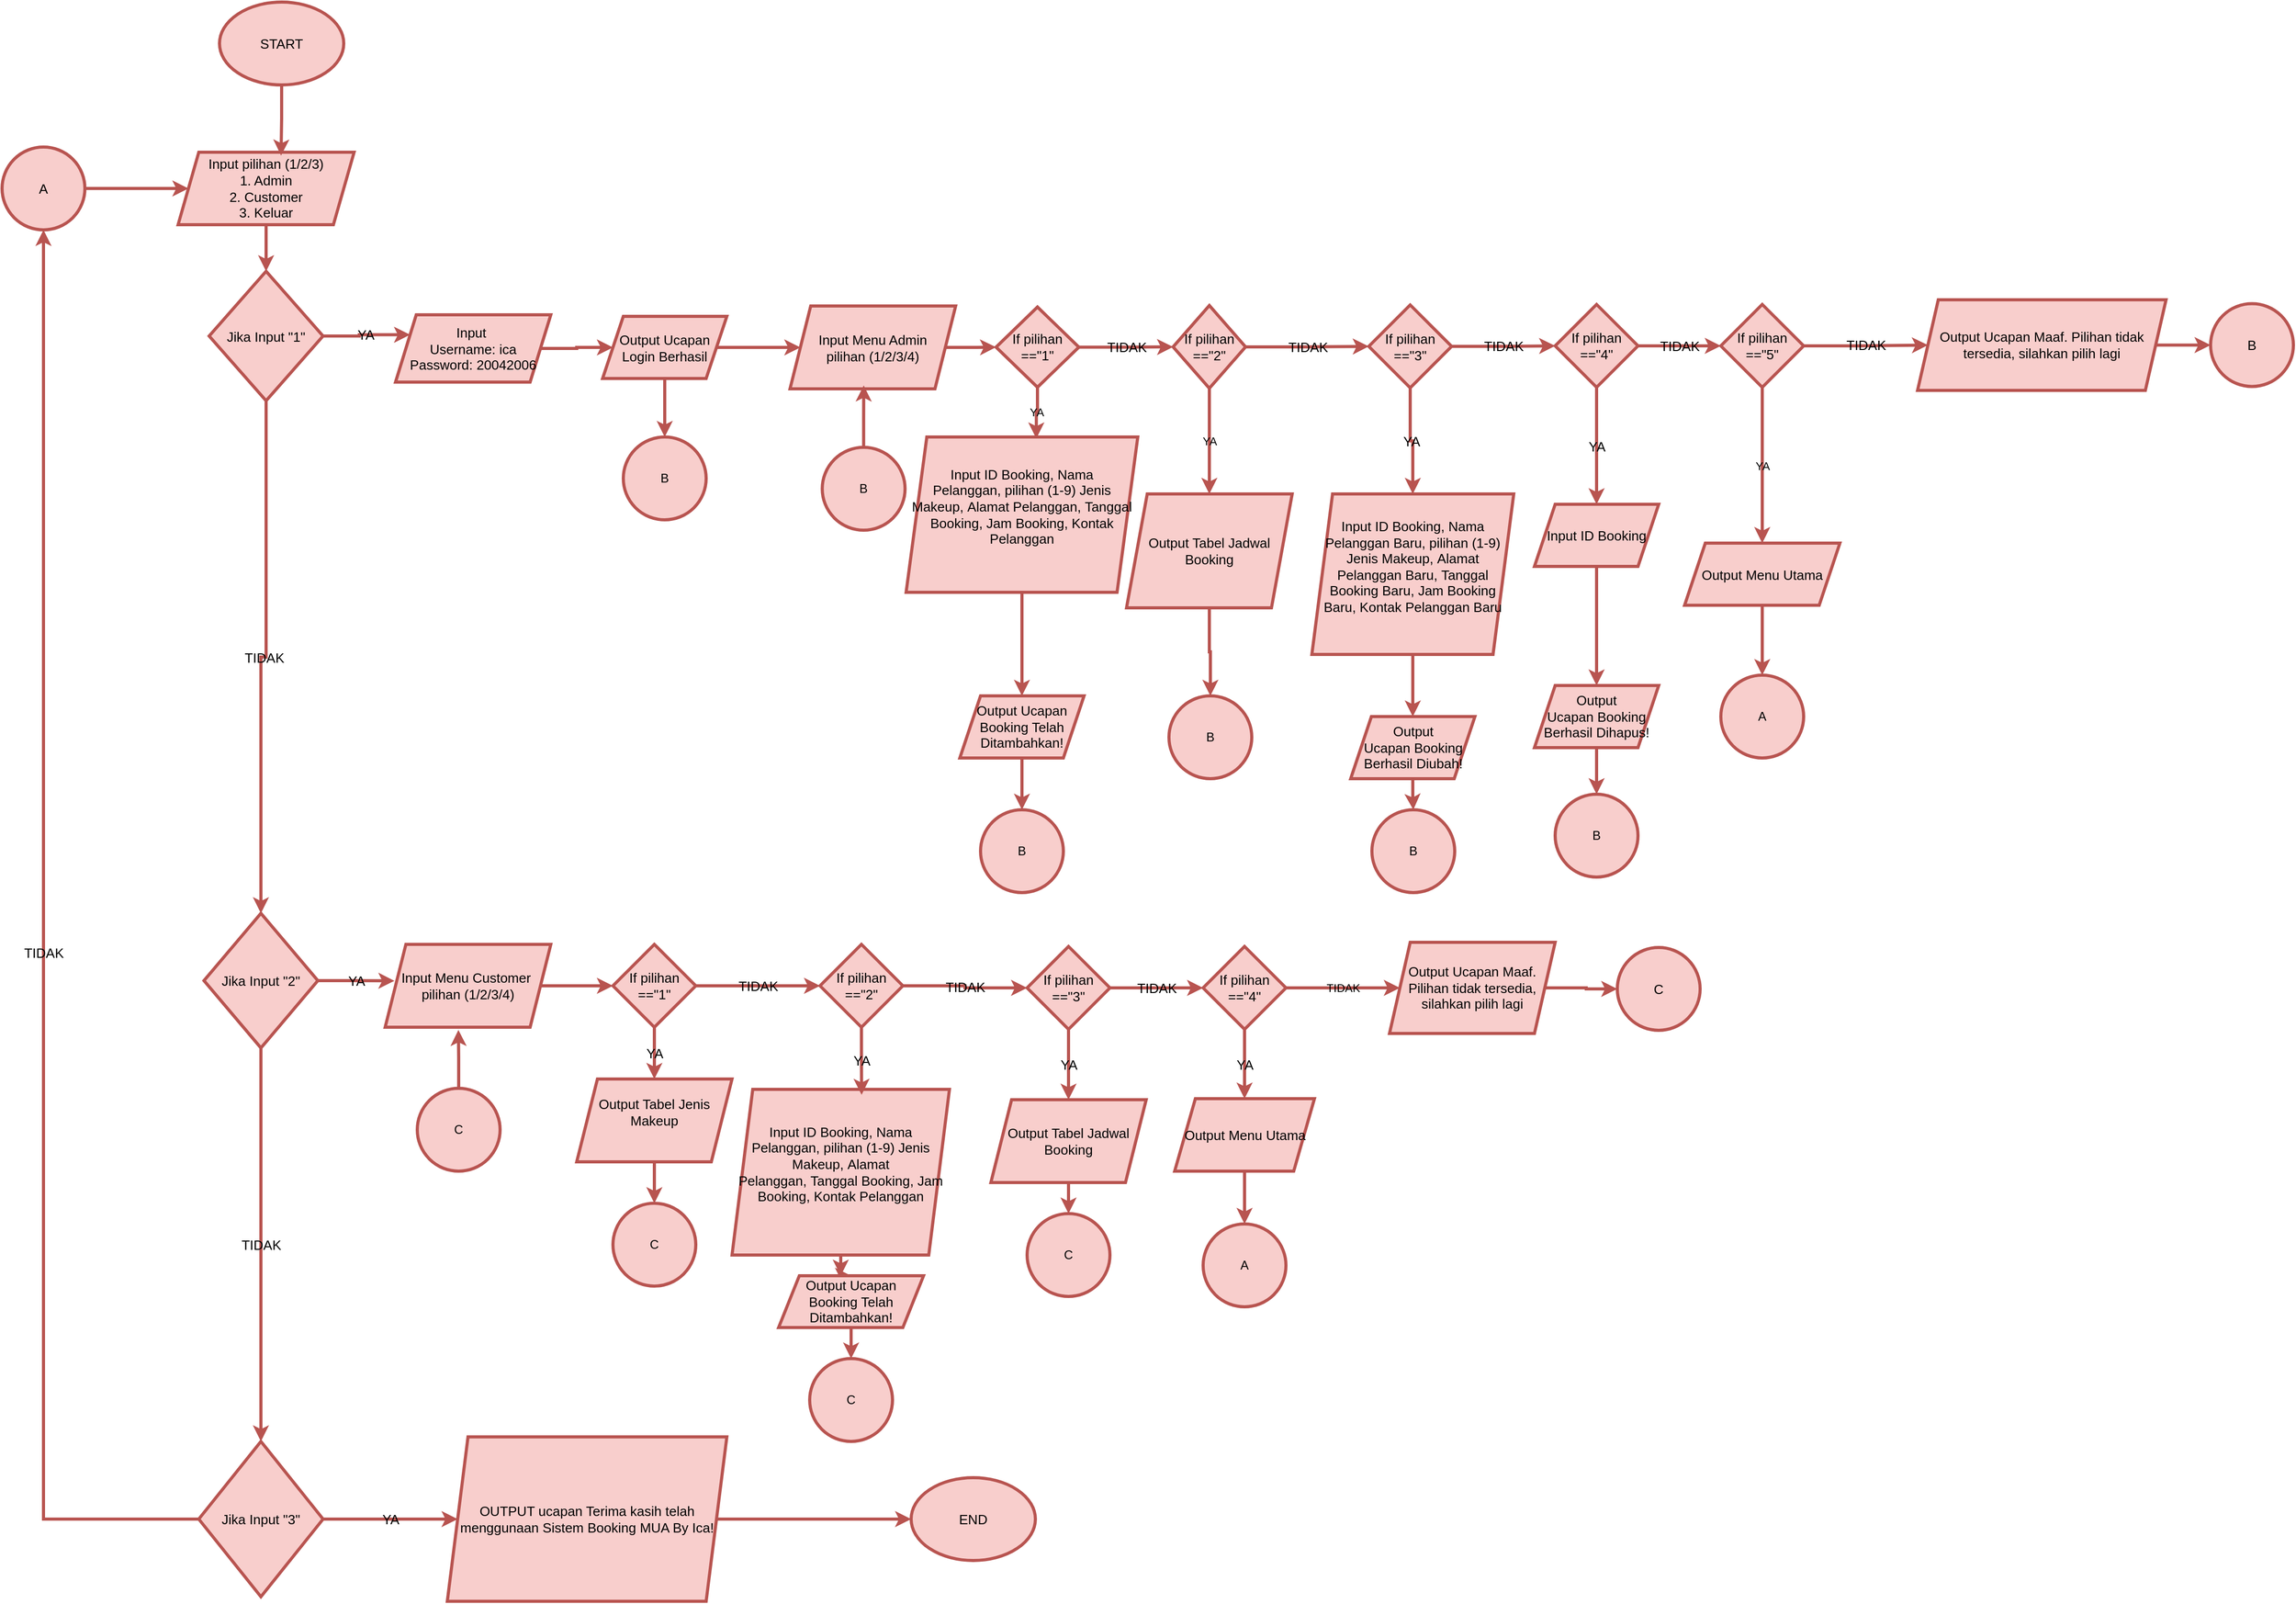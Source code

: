 <mxfile version="24.7.17">
  <diagram name="Page-1" id="OqW6dQnBmnJ8KERkSxpb">
    <mxGraphModel dx="1705" dy="803" grid="0" gridSize="10" guides="1" tooltips="1" connect="1" arrows="1" fold="1" page="1" pageScale="1" pageWidth="850" pageHeight="1100" background="#ffffff" math="0" shadow="0">
      <root>
        <mxCell id="0" />
        <mxCell id="1" parent="0" />
        <mxCell id="-Zbz8kqlZJ3fd1Amy6h6-88" value="START" style="ellipse;whiteSpace=wrap;html=1;strokeWidth=3;fontSize=13;fillColor=#f8cecc;strokeColor=#b85450;labelBackgroundColor=none;" vertex="1" parent="1">
          <mxGeometry x="230" y="100" width="120" height="80" as="geometry" />
        </mxCell>
        <mxCell id="-Zbz8kqlZJ3fd1Amy6h6-89" style="edgeStyle=orthogonalEdgeStyle;rounded=0;orthogonalLoop=1;jettySize=auto;html=1;strokeWidth=3;fontSize=13;fillColor=#f8cecc;strokeColor=#b85450;labelBackgroundColor=none;" edge="1" parent="1" source="-Zbz8kqlZJ3fd1Amy6h6-90" target="-Zbz8kqlZJ3fd1Amy6h6-93">
          <mxGeometry relative="1" as="geometry" />
        </mxCell>
        <mxCell id="-Zbz8kqlZJ3fd1Amy6h6-90" value="Input pilihan (1/2/3)&lt;div style=&quot;font-size: 13px;&quot;&gt;1. Admin&lt;/div&gt;&lt;div style=&quot;font-size: 13px;&quot;&gt;2. Customer&lt;/div&gt;&lt;div style=&quot;font-size: 13px;&quot;&gt;3. Keluar&lt;/div&gt;" style="shape=parallelogram;perimeter=parallelogramPerimeter;whiteSpace=wrap;html=1;fixedSize=1;strokeWidth=3;fontSize=13;fillColor=#f8cecc;strokeColor=#b85450;labelBackgroundColor=none;" vertex="1" parent="1">
          <mxGeometry x="190" y="245" width="170" height="70" as="geometry" />
        </mxCell>
        <mxCell id="-Zbz8kqlZJ3fd1Amy6h6-91" value="TIDAK" style="edgeStyle=orthogonalEdgeStyle;rounded=0;orthogonalLoop=1;jettySize=auto;html=1;entryX=0.5;entryY=0;entryDx=0;entryDy=0;strokeWidth=3;fontSize=13;fillColor=#f8cecc;strokeColor=#b85450;labelBackgroundColor=none;" edge="1" parent="1" source="-Zbz8kqlZJ3fd1Amy6h6-93" target="-Zbz8kqlZJ3fd1Amy6h6-99">
          <mxGeometry relative="1" as="geometry" />
        </mxCell>
        <mxCell id="-Zbz8kqlZJ3fd1Amy6h6-92" value="YA" style="edgeStyle=orthogonalEdgeStyle;rounded=0;orthogonalLoop=1;jettySize=auto;html=1;entryX=0;entryY=0.25;entryDx=0;entryDy=0;strokeWidth=3;fontSize=13;fillColor=#f8cecc;strokeColor=#b85450;labelBackgroundColor=none;" edge="1" parent="1" source="-Zbz8kqlZJ3fd1Amy6h6-93" target="-Zbz8kqlZJ3fd1Amy6h6-95">
          <mxGeometry relative="1" as="geometry" />
        </mxCell>
        <mxCell id="-Zbz8kqlZJ3fd1Amy6h6-93" value="Jika Input &quot;1&quot;" style="rhombus;whiteSpace=wrap;html=1;strokeWidth=3;fontSize=13;fillColor=#f8cecc;strokeColor=#b85450;labelBackgroundColor=none;" vertex="1" parent="1">
          <mxGeometry x="220" y="360" width="110" height="125" as="geometry" />
        </mxCell>
        <mxCell id="-Zbz8kqlZJ3fd1Amy6h6-94" style="edgeStyle=orthogonalEdgeStyle;rounded=0;orthogonalLoop=1;jettySize=auto;html=1;entryX=0;entryY=0.5;entryDx=0;entryDy=0;strokeWidth=3;fontSize=13;fillColor=#f8cecc;strokeColor=#b85450;labelBackgroundColor=none;" edge="1" parent="1" source="-Zbz8kqlZJ3fd1Amy6h6-95" target="-Zbz8kqlZJ3fd1Amy6h6-97">
          <mxGeometry relative="1" as="geometry" />
        </mxCell>
        <mxCell id="-Zbz8kqlZJ3fd1Amy6h6-95" value="Input&amp;nbsp;&lt;div style=&quot;font-size: 13px;&quot;&gt;Username: ica&lt;div style=&quot;font-size: 13px;&quot;&gt;Password: 20042006&lt;/div&gt;&lt;/div&gt;" style="shape=parallelogram;perimeter=parallelogramPerimeter;whiteSpace=wrap;html=1;fixedSize=1;strokeWidth=3;fontSize=13;fillColor=#f8cecc;strokeColor=#b85450;labelBackgroundColor=none;" vertex="1" parent="1">
          <mxGeometry x="400" y="402" width="150" height="65" as="geometry" />
        </mxCell>
        <mxCell id="-Zbz8kqlZJ3fd1Amy6h6-96" style="edgeStyle=orthogonalEdgeStyle;rounded=0;orthogonalLoop=1;jettySize=auto;html=1;strokeWidth=3;fontSize=13;fillColor=#f8cecc;strokeColor=#b85450;labelBackgroundColor=none;" edge="1" parent="1" source="-Zbz8kqlZJ3fd1Amy6h6-97" target="-Zbz8kqlZJ3fd1Amy6h6-128">
          <mxGeometry relative="1" as="geometry" />
        </mxCell>
        <mxCell id="-Zbz8kqlZJ3fd1Amy6h6-198" style="edgeStyle=orthogonalEdgeStyle;rounded=0;orthogonalLoop=1;jettySize=auto;html=1;entryX=0.5;entryY=0;entryDx=0;entryDy=0;strokeWidth=3;fillColor=#f8cecc;strokeColor=#b85450;labelBackgroundColor=none;" edge="1" parent="1" source="-Zbz8kqlZJ3fd1Amy6h6-97" target="-Zbz8kqlZJ3fd1Amy6h6-195">
          <mxGeometry relative="1" as="geometry" />
        </mxCell>
        <mxCell id="-Zbz8kqlZJ3fd1Amy6h6-97" value="Output Ucapan Login Berhasil" style="shape=parallelogram;perimeter=parallelogramPerimeter;whiteSpace=wrap;html=1;fixedSize=1;fontSize=13;spacing=2;strokeWidth=3;fillColor=#f8cecc;strokeColor=#b85450;labelBackgroundColor=none;" vertex="1" parent="1">
          <mxGeometry x="600" y="403.5" width="120" height="60" as="geometry" />
        </mxCell>
        <mxCell id="-Zbz8kqlZJ3fd1Amy6h6-98" value="TIDAK" style="edgeStyle=orthogonalEdgeStyle;rounded=0;orthogonalLoop=1;jettySize=auto;html=1;entryX=0.5;entryY=0;entryDx=0;entryDy=0;strokeWidth=3;fontSize=13;fillColor=#f8cecc;strokeColor=#b85450;labelBackgroundColor=none;" edge="1" parent="1" source="-Zbz8kqlZJ3fd1Amy6h6-99" target="-Zbz8kqlZJ3fd1Amy6h6-102">
          <mxGeometry relative="1" as="geometry" />
        </mxCell>
        <mxCell id="-Zbz8kqlZJ3fd1Amy6h6-99" value="Jika Input &quot;2&quot;" style="rhombus;whiteSpace=wrap;html=1;strokeWidth=3;fontSize=13;fillColor=#f8cecc;strokeColor=#b85450;labelBackgroundColor=none;" vertex="1" parent="1">
          <mxGeometry x="215" y="980" width="110" height="130" as="geometry" />
        </mxCell>
        <mxCell id="-Zbz8kqlZJ3fd1Amy6h6-100" value="YA" style="edgeStyle=orthogonalEdgeStyle;rounded=0;orthogonalLoop=1;jettySize=auto;html=1;entryX=0;entryY=0.5;entryDx=0;entryDy=0;strokeWidth=3;fontSize=13;fillColor=#f8cecc;strokeColor=#b85450;labelBackgroundColor=none;" edge="1" parent="1" source="-Zbz8kqlZJ3fd1Amy6h6-102" target="-Zbz8kqlZJ3fd1Amy6h6-104">
          <mxGeometry relative="1" as="geometry" />
        </mxCell>
        <mxCell id="-Zbz8kqlZJ3fd1Amy6h6-101" value="TIDAK" style="edgeStyle=orthogonalEdgeStyle;rounded=0;orthogonalLoop=1;jettySize=auto;html=1;entryX=0.5;entryY=1;entryDx=0;entryDy=0;strokeWidth=3;fontSize=13;fillColor=#f8cecc;strokeColor=#b85450;labelBackgroundColor=none;" edge="1" parent="1" source="-Zbz8kqlZJ3fd1Amy6h6-102" target="-Zbz8kqlZJ3fd1Amy6h6-164">
          <mxGeometry relative="1" as="geometry" />
        </mxCell>
        <mxCell id="-Zbz8kqlZJ3fd1Amy6h6-102" value="Jika Input &quot;3&quot;" style="rhombus;whiteSpace=wrap;html=1;strokeWidth=3;fontSize=13;fillColor=#f8cecc;strokeColor=#b85450;labelBackgroundColor=none;" vertex="1" parent="1">
          <mxGeometry x="210" y="1490" width="120" height="150" as="geometry" />
        </mxCell>
        <mxCell id="-Zbz8kqlZJ3fd1Amy6h6-103" style="edgeStyle=orthogonalEdgeStyle;rounded=0;orthogonalLoop=1;jettySize=auto;html=1;strokeWidth=3;fontSize=13;fillColor=#f8cecc;strokeColor=#b85450;labelBackgroundColor=none;" edge="1" parent="1" source="-Zbz8kqlZJ3fd1Amy6h6-104" target="-Zbz8kqlZJ3fd1Amy6h6-105">
          <mxGeometry relative="1" as="geometry" />
        </mxCell>
        <mxCell id="-Zbz8kqlZJ3fd1Amy6h6-104" value="OUTPUT ucapan Terima kasih telah menggunaan Sistem Booking MUA By Ica!" style="shape=parallelogram;perimeter=parallelogramPerimeter;whiteSpace=wrap;html=1;fixedSize=1;strokeWidth=3;fontSize=13;fillColor=#f8cecc;strokeColor=#b85450;labelBackgroundColor=none;" vertex="1" parent="1">
          <mxGeometry x="450" y="1485.63" width="270" height="158.75" as="geometry" />
        </mxCell>
        <mxCell id="-Zbz8kqlZJ3fd1Amy6h6-105" value="END" style="ellipse;whiteSpace=wrap;html=1;strokeWidth=3;fontSize=13;fillColor=#f8cecc;strokeColor=#b85450;labelBackgroundColor=none;" vertex="1" parent="1">
          <mxGeometry x="898" y="1525" width="120" height="80" as="geometry" />
        </mxCell>
        <mxCell id="-Zbz8kqlZJ3fd1Amy6h6-184" style="edgeStyle=orthogonalEdgeStyle;rounded=0;orthogonalLoop=1;jettySize=auto;html=1;entryX=0;entryY=0.5;entryDx=0;entryDy=0;strokeWidth=3;fillColor=#f8cecc;strokeColor=#b85450;labelBackgroundColor=none;" edge="1" parent="1" source="-Zbz8kqlZJ3fd1Amy6h6-107" target="-Zbz8kqlZJ3fd1Amy6h6-118">
          <mxGeometry relative="1" as="geometry" />
        </mxCell>
        <mxCell id="-Zbz8kqlZJ3fd1Amy6h6-107" value="Input Menu Customer&amp;nbsp;&lt;div style=&quot;font-size: 13px;&quot;&gt;pilihan (1/2/3/4)&lt;/div&gt;" style="shape=parallelogram;perimeter=parallelogramPerimeter;whiteSpace=wrap;html=1;fixedSize=1;strokeWidth=3;fontSize=13;fillColor=#f8cecc;strokeColor=#b85450;labelBackgroundColor=none;" vertex="1" parent="1">
          <mxGeometry x="390" y="1010" width="160" height="80" as="geometry" />
        </mxCell>
        <mxCell id="-Zbz8kqlZJ3fd1Amy6h6-108" value="YA" style="edgeStyle=orthogonalEdgeStyle;rounded=0;orthogonalLoop=1;jettySize=auto;html=1;strokeWidth=3;fontSize=13;fillColor=#f8cecc;strokeColor=#b85450;labelBackgroundColor=none;" edge="1" parent="1" source="-Zbz8kqlZJ3fd1Amy6h6-110" target="-Zbz8kqlZJ3fd1Amy6h6-122">
          <mxGeometry relative="1" as="geometry" />
        </mxCell>
        <mxCell id="-Zbz8kqlZJ3fd1Amy6h6-183" value="TIDAK" style="edgeStyle=orthogonalEdgeStyle;rounded=0;orthogonalLoop=1;jettySize=auto;html=1;entryX=0;entryY=0.5;entryDx=0;entryDy=0;strokeWidth=3;fillColor=#f8cecc;strokeColor=#b85450;labelBackgroundColor=none;" edge="1" parent="1" source="-Zbz8kqlZJ3fd1Amy6h6-110" target="-Zbz8kqlZJ3fd1Amy6h6-161">
          <mxGeometry relative="1" as="geometry" />
        </mxCell>
        <mxCell id="-Zbz8kqlZJ3fd1Amy6h6-110" value="If pilihan ==&quot;4&quot;" style="rhombus;whiteSpace=wrap;html=1;strokeWidth=3;fontSize=13;fillColor=#f8cecc;strokeColor=#b85450;labelBackgroundColor=none;" vertex="1" parent="1">
          <mxGeometry x="1180" y="1012" width="80" height="80" as="geometry" />
        </mxCell>
        <mxCell id="-Zbz8kqlZJ3fd1Amy6h6-111" value="YA" style="edgeStyle=orthogonalEdgeStyle;rounded=0;orthogonalLoop=1;jettySize=auto;html=1;entryX=0.5;entryY=0;entryDx=0;entryDy=0;strokeWidth=3;fontSize=13;fillColor=#f8cecc;strokeColor=#b85450;labelBackgroundColor=none;" edge="1" parent="1" source="-Zbz8kqlZJ3fd1Amy6h6-113" target="-Zbz8kqlZJ3fd1Amy6h6-123">
          <mxGeometry relative="1" as="geometry" />
        </mxCell>
        <mxCell id="-Zbz8kqlZJ3fd1Amy6h6-112" value="TIDAK" style="edgeStyle=orthogonalEdgeStyle;rounded=0;orthogonalLoop=1;jettySize=auto;html=1;entryX=0;entryY=0.5;entryDx=0;entryDy=0;strokeWidth=3;fontSize=13;fillColor=#f8cecc;strokeColor=#b85450;labelBackgroundColor=none;" edge="1" parent="1" source="-Zbz8kqlZJ3fd1Amy6h6-113" target="-Zbz8kqlZJ3fd1Amy6h6-110">
          <mxGeometry relative="1" as="geometry" />
        </mxCell>
        <mxCell id="-Zbz8kqlZJ3fd1Amy6h6-113" value="If pilihan ==&quot;3&quot;" style="rhombus;whiteSpace=wrap;html=1;strokeWidth=3;fontSize=13;fillColor=#f8cecc;strokeColor=#b85450;labelBackgroundColor=none;" vertex="1" parent="1">
          <mxGeometry x="1010" y="1012" width="80" height="80" as="geometry" />
        </mxCell>
        <mxCell id="-Zbz8kqlZJ3fd1Amy6h6-114" value="TIDAK" style="edgeStyle=orthogonalEdgeStyle;rounded=0;orthogonalLoop=1;jettySize=auto;html=1;entryX=0;entryY=0.5;entryDx=0;entryDy=0;strokeWidth=3;fontSize=13;fillColor=#f8cecc;strokeColor=#b85450;labelBackgroundColor=none;" edge="1" parent="1" source="-Zbz8kqlZJ3fd1Amy6h6-115" target="-Zbz8kqlZJ3fd1Amy6h6-113">
          <mxGeometry relative="1" as="geometry" />
        </mxCell>
        <mxCell id="-Zbz8kqlZJ3fd1Amy6h6-115" value="If pilihan ==&quot;2&quot;" style="rhombus;whiteSpace=wrap;html=1;strokeWidth=3;fontSize=13;fillColor=#f8cecc;strokeColor=#b85450;labelBackgroundColor=none;" vertex="1" parent="1">
          <mxGeometry x="810" y="1010" width="80" height="80" as="geometry" />
        </mxCell>
        <mxCell id="-Zbz8kqlZJ3fd1Amy6h6-116" value="YA" style="edgeStyle=orthogonalEdgeStyle;rounded=0;orthogonalLoop=1;jettySize=auto;html=1;entryX=0.5;entryY=0;entryDx=0;entryDy=0;strokeWidth=3;fontSize=13;fillColor=#f8cecc;strokeColor=#b85450;labelBackgroundColor=none;" edge="1" parent="1" source="-Zbz8kqlZJ3fd1Amy6h6-118" target="-Zbz8kqlZJ3fd1Amy6h6-119">
          <mxGeometry relative="1" as="geometry" />
        </mxCell>
        <mxCell id="-Zbz8kqlZJ3fd1Amy6h6-117" value="TIDAK" style="edgeStyle=orthogonalEdgeStyle;rounded=0;orthogonalLoop=1;jettySize=auto;html=1;entryX=0;entryY=0.5;entryDx=0;entryDy=0;strokeWidth=3;fontSize=13;fillColor=#f8cecc;strokeColor=#b85450;labelBackgroundColor=none;" edge="1" parent="1" source="-Zbz8kqlZJ3fd1Amy6h6-118" target="-Zbz8kqlZJ3fd1Amy6h6-115">
          <mxGeometry relative="1" as="geometry" />
        </mxCell>
        <mxCell id="-Zbz8kqlZJ3fd1Amy6h6-118" value="If pilihan ==&quot;1&quot;" style="rhombus;whiteSpace=wrap;html=1;strokeWidth=3;fontSize=13;fillColor=#f8cecc;strokeColor=#b85450;labelBackgroundColor=none;" vertex="1" parent="1">
          <mxGeometry x="610" y="1010" width="80" height="80" as="geometry" />
        </mxCell>
        <mxCell id="-Zbz8kqlZJ3fd1Amy6h6-209" style="edgeStyle=orthogonalEdgeStyle;rounded=0;orthogonalLoop=1;jettySize=auto;html=1;strokeWidth=3;fillColor=#f8cecc;strokeColor=#b85450;labelBackgroundColor=none;" edge="1" parent="1" source="-Zbz8kqlZJ3fd1Amy6h6-119" target="-Zbz8kqlZJ3fd1Amy6h6-190">
          <mxGeometry relative="1" as="geometry" />
        </mxCell>
        <mxCell id="-Zbz8kqlZJ3fd1Amy6h6-119" value="&lt;span style=&quot;color: rgb(0, 0, 0); font-family: Helvetica; font-size: 13px; font-style: normal; font-variant-ligatures: normal; font-variant-caps: normal; font-weight: 400; letter-spacing: normal; orphans: 2; text-align: center; text-indent: 0px; text-transform: none; widows: 2; word-spacing: 0px; -webkit-text-stroke-width: 0px; white-space: normal; text-decoration-thickness: initial; text-decoration-style: initial; text-decoration-color: initial; float: none; display: inline !important;&quot;&gt;Output Tabel Jenis Makeup&lt;/span&gt;&lt;div style=&quot;font-size: 13px;&quot;&gt;&lt;br style=&quot;font-size: 13px;&quot;&gt;&lt;/div&gt;" style="shape=parallelogram;perimeter=parallelogramPerimeter;whiteSpace=wrap;html=1;fixedSize=1;strokeWidth=3;fontSize=13;fillColor=#f8cecc;strokeColor=#b85450;labelBackgroundColor=none;" vertex="1" parent="1">
          <mxGeometry x="575" y="1140" width="150" height="80" as="geometry" />
        </mxCell>
        <mxCell id="-Zbz8kqlZJ3fd1Amy6h6-121" value="Input&amp;nbsp;&lt;span style=&quot;font-size: 13px;&quot;&gt;ID Booking,&amp;nbsp;&lt;/span&gt;&lt;span style=&quot;font-size: 13px;&quot;&gt;Nama Pelanggan,&amp;nbsp;&lt;/span&gt;&lt;span style=&quot;font-size: 13px;&quot;&gt;pilihan (1-9) Jenis Makeup,&amp;nbsp;&lt;/span&gt;&lt;span style=&quot;font-size: 13px;&quot;&gt;Alamat Pelanggan,&amp;nbsp;&lt;/span&gt;&lt;span style=&quot;font-size: 13px;&quot;&gt;Tanggal Booking,&amp;nbsp;&lt;/span&gt;&lt;span style=&quot;font-size: 13px;&quot;&gt;Jam Booking,&amp;nbsp;&lt;/span&gt;&lt;span style=&quot;font-size: 13px;&quot;&gt;Kontak Pelanggan&lt;/span&gt;&lt;div style=&quot;font-size: 13px;&quot;&gt;&lt;br style=&quot;font-size: 13px;&quot;&gt;&lt;/div&gt;" style="shape=parallelogram;perimeter=parallelogramPerimeter;whiteSpace=wrap;html=1;fixedSize=1;strokeWidth=3;fontSize=13;fillColor=#f8cecc;strokeColor=#b85450;labelBackgroundColor=none;" vertex="1" parent="1">
          <mxGeometry x="725" y="1150" width="210" height="160" as="geometry" />
        </mxCell>
        <mxCell id="-Zbz8kqlZJ3fd1Amy6h6-120" style="edgeStyle=orthogonalEdgeStyle;rounded=0;orthogonalLoop=1;jettySize=auto;html=1;strokeWidth=3;fontSize=13;fillColor=#f8cecc;strokeColor=#b85450;labelBackgroundColor=none;" edge="1" parent="1" source="-Zbz8kqlZJ3fd1Amy6h6-121" target="-Zbz8kqlZJ3fd1Amy6h6-126">
          <mxGeometry relative="1" as="geometry" />
        </mxCell>
        <mxCell id="-Zbz8kqlZJ3fd1Amy6h6-213" style="edgeStyle=orthogonalEdgeStyle;rounded=0;orthogonalLoop=1;jettySize=auto;html=1;strokeWidth=3;fillColor=#f8cecc;strokeColor=#b85450;labelBackgroundColor=none;" edge="1" parent="1" source="-Zbz8kqlZJ3fd1Amy6h6-122" target="-Zbz8kqlZJ3fd1Amy6h6-191">
          <mxGeometry relative="1" as="geometry" />
        </mxCell>
        <mxCell id="-Zbz8kqlZJ3fd1Amy6h6-122" value="Output Menu Utama" style="shape=parallelogram;perimeter=parallelogramPerimeter;whiteSpace=wrap;html=1;fixedSize=1;strokeWidth=3;fontSize=13;fillColor=#f8cecc;strokeColor=#b85450;labelBackgroundColor=none;" vertex="1" parent="1">
          <mxGeometry x="1152.5" y="1159" width="135" height="70" as="geometry" />
        </mxCell>
        <mxCell id="-Zbz8kqlZJ3fd1Amy6h6-212" style="edgeStyle=orthogonalEdgeStyle;rounded=0;orthogonalLoop=1;jettySize=auto;html=1;entryX=0.5;entryY=0;entryDx=0;entryDy=0;strokeWidth=3;fillColor=#f8cecc;strokeColor=#b85450;labelBackgroundColor=none;" edge="1" parent="1" source="-Zbz8kqlZJ3fd1Amy6h6-123" target="-Zbz8kqlZJ3fd1Amy6h6-188">
          <mxGeometry relative="1" as="geometry" />
        </mxCell>
        <mxCell id="-Zbz8kqlZJ3fd1Amy6h6-123" value="&lt;br style=&quot;font-size: 13px;&quot;&gt;&lt;span style=&quot;color: rgb(0, 0, 0); font-family: Helvetica; font-size: 13px; font-style: normal; font-variant-ligatures: normal; font-variant-caps: normal; font-weight: 400; letter-spacing: normal; orphans: 2; text-align: center; text-indent: 0px; text-transform: none; widows: 2; word-spacing: 0px; -webkit-text-stroke-width: 0px; white-space: normal; text-decoration-thickness: initial; text-decoration-style: initial; text-decoration-color: initial; float: none; display: inline !important;&quot;&gt;Output Tabel Jadwal Booking&lt;/span&gt;&lt;div style=&quot;font-size: 13px;&quot;&gt;&lt;br style=&quot;font-size: 13px;&quot;&gt;&lt;/div&gt;" style="shape=parallelogram;perimeter=parallelogramPerimeter;whiteSpace=wrap;html=1;fixedSize=1;strokeWidth=3;fontSize=13;fillColor=#f8cecc;strokeColor=#b85450;labelBackgroundColor=none;" vertex="1" parent="1">
          <mxGeometry x="975" y="1160" width="150" height="80" as="geometry" />
        </mxCell>
        <mxCell id="-Zbz8kqlZJ3fd1Amy6h6-124" style="edgeStyle=orthogonalEdgeStyle;rounded=0;orthogonalLoop=1;jettySize=auto;html=1;entryX=0.585;entryY=0.046;entryDx=0;entryDy=0;entryPerimeter=0;strokeWidth=3;fontSize=13;fillColor=#f8cecc;strokeColor=#b85450;labelBackgroundColor=none;" edge="1" parent="1" source="-Zbz8kqlZJ3fd1Amy6h6-88" target="-Zbz8kqlZJ3fd1Amy6h6-90">
          <mxGeometry relative="1" as="geometry" />
        </mxCell>
        <mxCell id="-Zbz8kqlZJ3fd1Amy6h6-125" value="YA" style="edgeStyle=orthogonalEdgeStyle;rounded=0;orthogonalLoop=1;jettySize=auto;html=1;entryX=0.596;entryY=0.033;entryDx=0;entryDy=0;entryPerimeter=0;strokeWidth=3;fontSize=13;fillColor=#f8cecc;strokeColor=#b85450;labelBackgroundColor=none;" edge="1" parent="1" source="-Zbz8kqlZJ3fd1Amy6h6-115" target="-Zbz8kqlZJ3fd1Amy6h6-121">
          <mxGeometry relative="1" as="geometry" />
        </mxCell>
        <mxCell id="-Zbz8kqlZJ3fd1Amy6h6-211" style="edgeStyle=orthogonalEdgeStyle;rounded=0;orthogonalLoop=1;jettySize=auto;html=1;entryX=0.5;entryY=0;entryDx=0;entryDy=0;strokeWidth=3;fillColor=#f8cecc;strokeColor=#b85450;labelBackgroundColor=none;" edge="1" parent="1" source="-Zbz8kqlZJ3fd1Amy6h6-126" target="-Zbz8kqlZJ3fd1Amy6h6-189">
          <mxGeometry relative="1" as="geometry" />
        </mxCell>
        <mxCell id="-Zbz8kqlZJ3fd1Amy6h6-126" value="Output Ucapan Booking Telah Ditambahkan!" style="shape=parallelogram;perimeter=parallelogramPerimeter;whiteSpace=wrap;html=1;fixedSize=1;strokeWidth=3;fontSize=13;fillColor=#f8cecc;strokeColor=#b85450;labelBackgroundColor=none;" vertex="1" parent="1">
          <mxGeometry x="770" y="1330" width="140" height="50" as="geometry" />
        </mxCell>
        <mxCell id="-Zbz8kqlZJ3fd1Amy6h6-127" style="edgeStyle=orthogonalEdgeStyle;rounded=0;orthogonalLoop=1;jettySize=auto;html=1;entryX=0;entryY=0.5;entryDx=0;entryDy=0;strokeWidth=3;fontSize=13;fillColor=#f8cecc;strokeColor=#b85450;labelBackgroundColor=none;" edge="1" parent="1" source="-Zbz8kqlZJ3fd1Amy6h6-128" target="-Zbz8kqlZJ3fd1Amy6h6-131">
          <mxGeometry relative="1" as="geometry" />
        </mxCell>
        <mxCell id="-Zbz8kqlZJ3fd1Amy6h6-128" value="Input Menu Admin&lt;div style=&quot;font-size: 13px;&quot;&gt;pilihan (1/2/3/4)&lt;/div&gt;" style="shape=parallelogram;perimeter=parallelogramPerimeter;whiteSpace=wrap;html=1;fixedSize=1;strokeWidth=3;fontSize=13;fillColor=#f8cecc;strokeColor=#b85450;labelBackgroundColor=none;" vertex="1" parent="1">
          <mxGeometry x="781" y="393.5" width="160" height="80" as="geometry" />
        </mxCell>
        <mxCell id="-Zbz8kqlZJ3fd1Amy6h6-130" value="TIDAK" style="edgeStyle=orthogonalEdgeStyle;rounded=0;orthogonalLoop=1;jettySize=auto;html=1;entryX=0;entryY=0.5;entryDx=0;entryDy=0;strokeWidth=3;fontSize=13;fillColor=#f8cecc;strokeColor=#b85450;labelBackgroundColor=none;" edge="1" parent="1" source="-Zbz8kqlZJ3fd1Amy6h6-131" target="-Zbz8kqlZJ3fd1Amy6h6-133">
          <mxGeometry relative="1" as="geometry" />
        </mxCell>
        <mxCell id="-Zbz8kqlZJ3fd1Amy6h6-131" value="If pilihan ==&quot;1&quot;" style="rhombus;whiteSpace=wrap;html=1;strokeWidth=3;fontSize=13;fillColor=#f8cecc;strokeColor=#b85450;labelBackgroundColor=none;" vertex="1" parent="1">
          <mxGeometry x="980" y="394.5" width="80" height="77.5" as="geometry" />
        </mxCell>
        <mxCell id="-Zbz8kqlZJ3fd1Amy6h6-132" value="TIDAK" style="edgeStyle=orthogonalEdgeStyle;rounded=0;orthogonalLoop=1;jettySize=auto;html=1;entryX=0;entryY=0.5;entryDx=0;entryDy=0;strokeWidth=3;fontSize=13;fillColor=#f8cecc;strokeColor=#b85450;labelBackgroundColor=none;" edge="1" parent="1" source="-Zbz8kqlZJ3fd1Amy6h6-133" target="-Zbz8kqlZJ3fd1Amy6h6-136">
          <mxGeometry relative="1" as="geometry" />
        </mxCell>
        <mxCell id="-Zbz8kqlZJ3fd1Amy6h6-175" value="YA" style="edgeStyle=orthogonalEdgeStyle;rounded=0;orthogonalLoop=1;jettySize=auto;html=1;entryX=0.5;entryY=0;entryDx=0;entryDy=0;strokeWidth=3;fillColor=#f8cecc;strokeColor=#b85450;labelBackgroundColor=none;" edge="1" parent="1" source="-Zbz8kqlZJ3fd1Amy6h6-133" target="-Zbz8kqlZJ3fd1Amy6h6-149">
          <mxGeometry relative="1" as="geometry" />
        </mxCell>
        <mxCell id="-Zbz8kqlZJ3fd1Amy6h6-133" value="If pilihan ==&quot;2&quot;" style="rhombus;whiteSpace=wrap;html=1;strokeWidth=3;fontSize=13;fillColor=#f8cecc;strokeColor=#b85450;labelBackgroundColor=none;" vertex="1" parent="1">
          <mxGeometry x="1151" y="393" width="70" height="80" as="geometry" />
        </mxCell>
        <mxCell id="-Zbz8kqlZJ3fd1Amy6h6-134" value="YA" style="edgeStyle=orthogonalEdgeStyle;rounded=0;orthogonalLoop=1;jettySize=auto;html=1;strokeWidth=3;fontSize=13;fillColor=#f8cecc;strokeColor=#b85450;labelBackgroundColor=none;" edge="1" parent="1" source="-Zbz8kqlZJ3fd1Amy6h6-136" target="-Zbz8kqlZJ3fd1Amy6h6-151">
          <mxGeometry relative="1" as="geometry" />
        </mxCell>
        <mxCell id="-Zbz8kqlZJ3fd1Amy6h6-135" value="TIDAK" style="edgeStyle=orthogonalEdgeStyle;rounded=0;orthogonalLoop=1;jettySize=auto;html=1;entryX=0;entryY=0.5;entryDx=0;entryDy=0;strokeWidth=3;fontSize=13;fillColor=#f8cecc;strokeColor=#b85450;labelBackgroundColor=none;" edge="1" parent="1" source="-Zbz8kqlZJ3fd1Amy6h6-136" target="-Zbz8kqlZJ3fd1Amy6h6-140">
          <mxGeometry relative="1" as="geometry" />
        </mxCell>
        <mxCell id="-Zbz8kqlZJ3fd1Amy6h6-136" value="If pilihan ==&quot;3&quot;" style="rhombus;whiteSpace=wrap;html=1;strokeWidth=3;fontSize=13;fillColor=#f8cecc;strokeColor=#b85450;labelBackgroundColor=none;" vertex="1" parent="1">
          <mxGeometry x="1340" y="392.5" width="80" height="80" as="geometry" />
        </mxCell>
        <mxCell id="-Zbz8kqlZJ3fd1Amy6h6-138" value="TIDAK" style="edgeStyle=orthogonalEdgeStyle;rounded=0;orthogonalLoop=1;jettySize=auto;html=1;entryX=0;entryY=0.5;entryDx=0;entryDy=0;strokeWidth=3;fontSize=13;fillColor=#f8cecc;strokeColor=#b85450;labelBackgroundColor=none;" edge="1" parent="1" source="-Zbz8kqlZJ3fd1Amy6h6-140" target="-Zbz8kqlZJ3fd1Amy6h6-143">
          <mxGeometry relative="1" as="geometry" />
        </mxCell>
        <mxCell id="-Zbz8kqlZJ3fd1Amy6h6-139" value="YA" style="edgeStyle=orthogonalEdgeStyle;rounded=0;orthogonalLoop=1;jettySize=auto;html=1;strokeWidth=3;fontSize=13;fillColor=#f8cecc;strokeColor=#b85450;labelBackgroundColor=none;" edge="1" parent="1" source="-Zbz8kqlZJ3fd1Amy6h6-140" target="-Zbz8kqlZJ3fd1Amy6h6-145">
          <mxGeometry relative="1" as="geometry" />
        </mxCell>
        <mxCell id="-Zbz8kqlZJ3fd1Amy6h6-140" value="If pilihan ==&quot;4&quot;" style="rhombus;whiteSpace=wrap;html=1;strokeWidth=3;fontSize=13;fillColor=#f8cecc;strokeColor=#b85450;labelBackgroundColor=none;" vertex="1" parent="1">
          <mxGeometry x="1520" y="392" width="80" height="80" as="geometry" />
        </mxCell>
        <mxCell id="-Zbz8kqlZJ3fd1Amy6h6-142" value="TIDAK" style="edgeStyle=orthogonalEdgeStyle;rounded=0;orthogonalLoop=1;jettySize=auto;html=1;entryX=0;entryY=0.5;entryDx=0;entryDy=0;strokeWidth=3;fontSize=13;fillColor=#f8cecc;strokeColor=#b85450;labelBackgroundColor=none;" edge="1" parent="1" source="-Zbz8kqlZJ3fd1Amy6h6-143" target="-Zbz8kqlZJ3fd1Amy6h6-158">
          <mxGeometry relative="1" as="geometry" />
        </mxCell>
        <mxCell id="-Zbz8kqlZJ3fd1Amy6h6-180" value="YA" style="edgeStyle=orthogonalEdgeStyle;rounded=0;orthogonalLoop=1;jettySize=auto;html=1;entryX=0.5;entryY=0;entryDx=0;entryDy=0;strokeWidth=3;fillColor=#f8cecc;strokeColor=#b85450;labelBackgroundColor=none;" edge="1" parent="1" source="-Zbz8kqlZJ3fd1Amy6h6-143" target="-Zbz8kqlZJ3fd1Amy6h6-154">
          <mxGeometry relative="1" as="geometry" />
        </mxCell>
        <mxCell id="-Zbz8kqlZJ3fd1Amy6h6-143" value="If pilihan ==&quot;5&quot;" style="rhombus;whiteSpace=wrap;html=1;strokeWidth=3;fontSize=13;fillColor=#f8cecc;strokeColor=#b85450;labelBackgroundColor=none;" vertex="1" parent="1">
          <mxGeometry x="1680" y="392" width="80" height="80" as="geometry" />
        </mxCell>
        <mxCell id="-Zbz8kqlZJ3fd1Amy6h6-179" style="edgeStyle=orthogonalEdgeStyle;rounded=0;orthogonalLoop=1;jettySize=auto;html=1;strokeWidth=3;fillColor=#f8cecc;strokeColor=#b85450;labelBackgroundColor=none;" edge="1" parent="1" source="-Zbz8kqlZJ3fd1Amy6h6-145" target="-Zbz8kqlZJ3fd1Amy6h6-153">
          <mxGeometry relative="1" as="geometry" />
        </mxCell>
        <mxCell id="-Zbz8kqlZJ3fd1Amy6h6-145" value="&lt;br style=&quot;font-size: 13px;&quot;&gt;&lt;span style=&quot;color: rgb(0, 0, 0); font-family: Helvetica; font-size: 13px; font-style: normal; font-variant-ligatures: normal; font-variant-caps: normal; font-weight: 400; letter-spacing: normal; orphans: 2; text-align: center; text-indent: 0px; text-transform: none; widows: 2; word-spacing: 0px; -webkit-text-stroke-width: 0px; white-space: normal; text-decoration-thickness: initial; text-decoration-style: initial; text-decoration-color: initial; float: none; display: inline !important;&quot;&gt;Input ID Booking&lt;/span&gt;&lt;div style=&quot;font-size: 13px;&quot;&gt;&lt;br style=&quot;font-size: 13px;&quot;&gt;&lt;/div&gt;" style="shape=parallelogram;perimeter=parallelogramPerimeter;whiteSpace=wrap;html=1;fixedSize=1;strokeWidth=3;fontSize=13;fillColor=#f8cecc;strokeColor=#b85450;labelBackgroundColor=none;" vertex="1" parent="1">
          <mxGeometry x="1500" y="585" width="120" height="60" as="geometry" />
        </mxCell>
        <mxCell id="-Zbz8kqlZJ3fd1Amy6h6-146" style="edgeStyle=orthogonalEdgeStyle;rounded=0;orthogonalLoop=1;jettySize=auto;html=1;strokeWidth=3;fontSize=13;fillColor=#f8cecc;strokeColor=#b85450;labelBackgroundColor=none;" edge="1" parent="1" source="-Zbz8kqlZJ3fd1Amy6h6-147" target="-Zbz8kqlZJ3fd1Amy6h6-148">
          <mxGeometry relative="1" as="geometry" />
        </mxCell>
        <mxCell id="-Zbz8kqlZJ3fd1Amy6h6-147" value="&lt;div style=&quot;font-size: 13px;&quot;&gt;Input ID Booking,&amp;nbsp;&lt;span style=&quot;font-size: 13px;&quot;&gt;Nama Pelanggan,&amp;nbsp;&lt;/span&gt;&lt;span style=&quot;font-size: 13px;&quot;&gt;pilihan (1-9) Jenis Makeup,&lt;/span&gt;&lt;span style=&quot;font-size: 13px;&quot;&gt;&amp;nbsp;Alamat Pelanggan,&amp;nbsp;&lt;/span&gt;&lt;span style=&quot;font-size: 13px;&quot;&gt;Tanggal Booking,&amp;nbsp;&lt;/span&gt;&lt;span style=&quot;font-size: 13px;&quot;&gt;Jam Booking,&amp;nbsp;&lt;/span&gt;&lt;span style=&quot;font-size: 13px;&quot;&gt;Kontak Pelanggan&lt;/span&gt;&lt;/div&gt;&lt;div style=&quot;font-size: 13px;&quot;&gt;&lt;br style=&quot;font-size: 13px;&quot;&gt;&lt;/div&gt;" style="shape=parallelogram;perimeter=parallelogramPerimeter;whiteSpace=wrap;html=1;fixedSize=1;strokeWidth=3;fontSize=13;fillColor=#f8cecc;strokeColor=#b85450;labelBackgroundColor=none;" vertex="1" parent="1">
          <mxGeometry x="893.13" y="520" width="223.75" height="150" as="geometry" />
        </mxCell>
        <mxCell id="-Zbz8kqlZJ3fd1Amy6h6-201" style="edgeStyle=orthogonalEdgeStyle;rounded=0;orthogonalLoop=1;jettySize=auto;html=1;entryX=0.5;entryY=0;entryDx=0;entryDy=0;strokeWidth=3;fillColor=#f8cecc;strokeColor=#b85450;labelBackgroundColor=none;" edge="1" parent="1" source="-Zbz8kqlZJ3fd1Amy6h6-148" target="-Zbz8kqlZJ3fd1Amy6h6-194">
          <mxGeometry relative="1" as="geometry" />
        </mxCell>
        <mxCell id="-Zbz8kqlZJ3fd1Amy6h6-148" value="Output Ucapan Booking Telah Ditambahkan!" style="shape=parallelogram;perimeter=parallelogramPerimeter;whiteSpace=wrap;html=1;fixedSize=1;strokeWidth=3;fontSize=13;fillColor=#f8cecc;strokeColor=#b85450;labelBackgroundColor=none;" vertex="1" parent="1">
          <mxGeometry x="945.01" y="770" width="120" height="60" as="geometry" />
        </mxCell>
        <mxCell id="-Zbz8kqlZJ3fd1Amy6h6-199" style="edgeStyle=orthogonalEdgeStyle;rounded=0;orthogonalLoop=1;jettySize=auto;html=1;entryX=0.5;entryY=0;entryDx=0;entryDy=0;strokeWidth=3;fillColor=#f8cecc;strokeColor=#b85450;labelBackgroundColor=none;" edge="1" parent="1" source="-Zbz8kqlZJ3fd1Amy6h6-149" target="-Zbz8kqlZJ3fd1Amy6h6-193">
          <mxGeometry relative="1" as="geometry" />
        </mxCell>
        <mxCell id="-Zbz8kqlZJ3fd1Amy6h6-149" value="&lt;br style=&quot;font-size: 13px;&quot;&gt;&lt;span style=&quot;color: rgb(0, 0, 0); font-family: Helvetica; font-size: 13px; font-style: normal; font-variant-ligatures: normal; font-variant-caps: normal; font-weight: 400; letter-spacing: normal; orphans: 2; text-align: center; text-indent: 0px; text-transform: none; widows: 2; word-spacing: 0px; -webkit-text-stroke-width: 0px; white-space: normal; text-decoration-thickness: initial; text-decoration-style: initial; text-decoration-color: initial; float: none; display: inline !important;&quot;&gt;Output Tabel Jadwal Booking&lt;/span&gt;&lt;div style=&quot;font-size: 13px;&quot;&gt;&lt;br style=&quot;font-size: 13px;&quot;&gt;&lt;/div&gt;" style="shape=parallelogram;perimeter=parallelogramPerimeter;whiteSpace=wrap;html=1;fixedSize=1;strokeWidth=3;fontSize=13;fillColor=#f8cecc;strokeColor=#b85450;labelBackgroundColor=none;" vertex="1" parent="1">
          <mxGeometry x="1106" y="575" width="160" height="110" as="geometry" />
        </mxCell>
        <mxCell id="-Zbz8kqlZJ3fd1Amy6h6-178" style="edgeStyle=orthogonalEdgeStyle;rounded=0;orthogonalLoop=1;jettySize=auto;html=1;strokeWidth=3;fillColor=#f8cecc;strokeColor=#b85450;labelBackgroundColor=none;" edge="1" parent="1" source="-Zbz8kqlZJ3fd1Amy6h6-151" target="-Zbz8kqlZJ3fd1Amy6h6-152">
          <mxGeometry relative="1" as="geometry" />
        </mxCell>
        <mxCell id="-Zbz8kqlZJ3fd1Amy6h6-151" value="&lt;div style=&quot;font-size: 13px;&quot;&gt;Input ID Booking,&amp;nbsp;&lt;span style=&quot;font-size: 13px;&quot;&gt;Nama Pelanggan Baru,&amp;nbsp;&lt;/span&gt;&lt;span style=&quot;font-size: 13px;&quot;&gt;pilihan (1-9) Jenis Makeup,&lt;/span&gt;&lt;span style=&quot;font-size: 13px;&quot;&gt;&amp;nbsp;Alamat Pelanggan Baru,&amp;nbsp;&lt;/span&gt;&lt;span style=&quot;font-size: 13px;&quot;&gt;Tanggal Booking Baru,&amp;nbsp;&lt;/span&gt;&lt;span style=&quot;font-size: 13px;&quot;&gt;Jam Booking Baru,&amp;nbsp;&lt;/span&gt;&lt;span style=&quot;font-size: 13px;&quot;&gt;Kontak Pelanggan Baru&lt;/span&gt;&lt;/div&gt;&lt;div style=&quot;font-size: 13px;&quot;&gt;&lt;br style=&quot;font-size: 13px;&quot;&gt;&lt;/div&gt;" style="shape=parallelogram;perimeter=parallelogramPerimeter;whiteSpace=wrap;html=1;fixedSize=1;strokeWidth=3;fontSize=13;fillColor=#f8cecc;strokeColor=#b85450;labelBackgroundColor=none;" vertex="1" parent="1">
          <mxGeometry x="1285" y="575" width="195" height="155" as="geometry" />
        </mxCell>
        <mxCell id="-Zbz8kqlZJ3fd1Amy6h6-206" style="edgeStyle=orthogonalEdgeStyle;rounded=0;orthogonalLoop=1;jettySize=auto;html=1;entryX=0.5;entryY=0;entryDx=0;entryDy=0;strokeWidth=3;fillColor=#f8cecc;strokeColor=#b85450;labelBackgroundColor=none;" edge="1" parent="1" source="-Zbz8kqlZJ3fd1Amy6h6-152" target="-Zbz8kqlZJ3fd1Amy6h6-203">
          <mxGeometry relative="1" as="geometry" />
        </mxCell>
        <mxCell id="-Zbz8kqlZJ3fd1Amy6h6-152" value="Output Ucapan&amp;nbsp;&lt;span style=&quot;font-size: 13px;&quot;&gt;Booking Berhasil Diubah!&lt;/span&gt;" style="shape=parallelogram;perimeter=parallelogramPerimeter;whiteSpace=wrap;html=1;fixedSize=1;strokeWidth=3;fontSize=13;fillColor=#f8cecc;strokeColor=#b85450;labelBackgroundColor=none;" vertex="1" parent="1">
          <mxGeometry x="1322.5" y="790" width="120" height="60" as="geometry" />
        </mxCell>
        <mxCell id="-Zbz8kqlZJ3fd1Amy6h6-207" style="edgeStyle=orthogonalEdgeStyle;rounded=0;orthogonalLoop=1;jettySize=auto;html=1;entryX=0.5;entryY=0;entryDx=0;entryDy=0;strokeWidth=3;fillColor=#f8cecc;strokeColor=#b85450;labelBackgroundColor=none;" edge="1" parent="1" source="-Zbz8kqlZJ3fd1Amy6h6-153" target="-Zbz8kqlZJ3fd1Amy6h6-202">
          <mxGeometry relative="1" as="geometry" />
        </mxCell>
        <mxCell id="-Zbz8kqlZJ3fd1Amy6h6-153" value="Output Ucapan&amp;nbsp;&lt;span style=&quot;font-size: 13px;&quot;&gt;Booking Berhasil Dihapus!&lt;/span&gt;" style="shape=parallelogram;perimeter=parallelogramPerimeter;whiteSpace=wrap;html=1;fixedSize=1;strokeWidth=3;fontSize=13;fillColor=#f8cecc;strokeColor=#b85450;labelBackgroundColor=none;" vertex="1" parent="1">
          <mxGeometry x="1500" y="760" width="120" height="60" as="geometry" />
        </mxCell>
        <mxCell id="-Zbz8kqlZJ3fd1Amy6h6-208" style="edgeStyle=orthogonalEdgeStyle;rounded=0;orthogonalLoop=1;jettySize=auto;html=1;strokeWidth=3;fillColor=#f8cecc;strokeColor=#b85450;labelBackgroundColor=none;" edge="1" parent="1" source="-Zbz8kqlZJ3fd1Amy6h6-154" target="-Zbz8kqlZJ3fd1Amy6h6-204">
          <mxGeometry relative="1" as="geometry" />
        </mxCell>
        <mxCell id="-Zbz8kqlZJ3fd1Amy6h6-154" value="Output Menu Utama" style="shape=parallelogram;perimeter=parallelogramPerimeter;whiteSpace=wrap;html=1;fixedSize=1;strokeWidth=3;fontSize=13;fillColor=#f8cecc;strokeColor=#b85450;labelBackgroundColor=none;" vertex="1" parent="1">
          <mxGeometry x="1645" y="622.5" width="150" height="60" as="geometry" />
        </mxCell>
        <mxCell id="-Zbz8kqlZJ3fd1Amy6h6-156" value="YA" style="edgeStyle=orthogonalEdgeStyle;rounded=0;orthogonalLoop=1;jettySize=auto;html=1;entryX=0.056;entryY=0.44;entryDx=0;entryDy=0;entryPerimeter=0;strokeWidth=3;fontSize=13;fillColor=#f8cecc;strokeColor=#b85450;labelBackgroundColor=none;" edge="1" parent="1" source="-Zbz8kqlZJ3fd1Amy6h6-99" target="-Zbz8kqlZJ3fd1Amy6h6-107">
          <mxGeometry relative="1" as="geometry" />
        </mxCell>
        <mxCell id="-Zbz8kqlZJ3fd1Amy6h6-157" style="edgeStyle=orthogonalEdgeStyle;rounded=0;orthogonalLoop=1;jettySize=auto;html=1;entryX=0;entryY=0.5;entryDx=0;entryDy=0;strokeWidth=3;fillColor=#f8cecc;strokeColor=#b85450;labelBackgroundColor=none;" edge="1" parent="1" source="-Zbz8kqlZJ3fd1Amy6h6-158" target="-Zbz8kqlZJ3fd1Amy6h6-162">
          <mxGeometry relative="1" as="geometry" />
        </mxCell>
        <mxCell id="-Zbz8kqlZJ3fd1Amy6h6-158" value="Output Ucapan Maaf. Pilihan tidak tersedia, silahkan pilih lagi" style="shape=parallelogram;perimeter=parallelogramPerimeter;whiteSpace=wrap;html=1;fixedSize=1;strokeWidth=3;fontSize=13;fillColor=#f8cecc;strokeColor=#b85450;labelBackgroundColor=none;" vertex="1" parent="1">
          <mxGeometry x="1870" y="387.5" width="240" height="87.5" as="geometry" />
        </mxCell>
        <mxCell id="-Zbz8kqlZJ3fd1Amy6h6-159" style="edgeStyle=orthogonalEdgeStyle;rounded=0;orthogonalLoop=1;jettySize=auto;html=1;exitX=0.5;exitY=1;exitDx=0;exitDy=0;strokeWidth=3;fontSize=13;fillColor=#f8cecc;strokeColor=#b85450;labelBackgroundColor=none;" edge="1" parent="1" source="-Zbz8kqlZJ3fd1Amy6h6-123" target="-Zbz8kqlZJ3fd1Amy6h6-123">
          <mxGeometry relative="1" as="geometry" />
        </mxCell>
        <mxCell id="-Zbz8kqlZJ3fd1Amy6h6-160" style="edgeStyle=orthogonalEdgeStyle;rounded=0;orthogonalLoop=1;jettySize=auto;html=1;entryX=0;entryY=0.5;entryDx=0;entryDy=0;strokeWidth=3;fontSize=13;fillColor=#f8cecc;strokeColor=#b85450;labelBackgroundColor=none;" edge="1" parent="1" source="-Zbz8kqlZJ3fd1Amy6h6-161" target="-Zbz8kqlZJ3fd1Amy6h6-165">
          <mxGeometry relative="1" as="geometry" />
        </mxCell>
        <mxCell id="-Zbz8kqlZJ3fd1Amy6h6-161" value="Output Ucapan Maaf. Pilihan tidak tersedia, silahkan pilih lagi" style="shape=parallelogram;perimeter=parallelogramPerimeter;whiteSpace=wrap;html=1;fixedSize=1;strokeWidth=3;fontSize=13;fillColor=#f8cecc;strokeColor=#b85450;labelBackgroundColor=none;" vertex="1" parent="1">
          <mxGeometry x="1360" y="1008" width="160" height="88" as="geometry" />
        </mxCell>
        <mxCell id="-Zbz8kqlZJ3fd1Amy6h6-162" value="B" style="ellipse;whiteSpace=wrap;html=1;aspect=fixed;strokeWidth=3;fontSize=13;fillColor=#f8cecc;strokeColor=#b85450;labelBackgroundColor=none;" vertex="1" parent="1">
          <mxGeometry x="2153" y="391.25" width="80" height="80" as="geometry" />
        </mxCell>
        <mxCell id="-Zbz8kqlZJ3fd1Amy6h6-163" style="edgeStyle=orthogonalEdgeStyle;rounded=0;orthogonalLoop=1;jettySize=auto;html=1;strokeWidth=3;fillColor=#f8cecc;strokeColor=#b85450;labelBackgroundColor=none;" edge="1" parent="1" source="-Zbz8kqlZJ3fd1Amy6h6-164" target="-Zbz8kqlZJ3fd1Amy6h6-90">
          <mxGeometry relative="1" as="geometry" />
        </mxCell>
        <mxCell id="-Zbz8kqlZJ3fd1Amy6h6-164" value="A" style="ellipse;whiteSpace=wrap;html=1;aspect=fixed;strokeWidth=3;fontSize=13;fillColor=#f8cecc;strokeColor=#b85450;labelBackgroundColor=none;" vertex="1" parent="1">
          <mxGeometry x="20" y="240" width="80" height="80" as="geometry" />
        </mxCell>
        <mxCell id="-Zbz8kqlZJ3fd1Amy6h6-165" value="C" style="ellipse;whiteSpace=wrap;html=1;aspect=fixed;strokeWidth=3;fontSize=13;fillColor=#f8cecc;strokeColor=#b85450;labelBackgroundColor=none;" vertex="1" parent="1">
          <mxGeometry x="1580" y="1013" width="80" height="80" as="geometry" />
        </mxCell>
        <mxCell id="-Zbz8kqlZJ3fd1Amy6h6-174" value="YA" style="edgeStyle=orthogonalEdgeStyle;rounded=0;orthogonalLoop=1;jettySize=auto;html=1;entryX=0.562;entryY=0.01;entryDx=0;entryDy=0;entryPerimeter=0;strokeWidth=3;fillColor=#f8cecc;strokeColor=#b85450;labelBackgroundColor=none;" edge="1" parent="1" source="-Zbz8kqlZJ3fd1Amy6h6-131" target="-Zbz8kqlZJ3fd1Amy6h6-147">
          <mxGeometry relative="1" as="geometry" />
        </mxCell>
        <mxCell id="-Zbz8kqlZJ3fd1Amy6h6-186" value="C" style="ellipse;whiteSpace=wrap;html=1;aspect=fixed;strokeWidth=3;fillColor=#f8cecc;strokeColor=#b85450;labelBackgroundColor=none;" vertex="1" parent="1">
          <mxGeometry x="421" y="1149" width="80" height="80" as="geometry" />
        </mxCell>
        <mxCell id="-Zbz8kqlZJ3fd1Amy6h6-187" style="edgeStyle=orthogonalEdgeStyle;rounded=0;orthogonalLoop=1;jettySize=auto;html=1;entryX=0.442;entryY=1.033;entryDx=0;entryDy=0;entryPerimeter=0;strokeWidth=3;fillColor=#f8cecc;strokeColor=#b85450;labelBackgroundColor=none;" edge="1" parent="1" source="-Zbz8kqlZJ3fd1Amy6h6-186" target="-Zbz8kqlZJ3fd1Amy6h6-107">
          <mxGeometry relative="1" as="geometry" />
        </mxCell>
        <mxCell id="-Zbz8kqlZJ3fd1Amy6h6-188" value="C" style="ellipse;whiteSpace=wrap;html=1;aspect=fixed;strokeWidth=3;fillColor=#f8cecc;strokeColor=#b85450;labelBackgroundColor=none;" vertex="1" parent="1">
          <mxGeometry x="1010" y="1270" width="80" height="80" as="geometry" />
        </mxCell>
        <mxCell id="-Zbz8kqlZJ3fd1Amy6h6-189" value="C" style="ellipse;whiteSpace=wrap;html=1;aspect=fixed;strokeWidth=3;fillColor=#f8cecc;strokeColor=#b85450;labelBackgroundColor=none;" vertex="1" parent="1">
          <mxGeometry x="800" y="1410" width="80" height="80" as="geometry" />
        </mxCell>
        <mxCell id="-Zbz8kqlZJ3fd1Amy6h6-190" value="C" style="ellipse;whiteSpace=wrap;html=1;aspect=fixed;strokeWidth=3;fillColor=#f8cecc;strokeColor=#b85450;labelBackgroundColor=none;" vertex="1" parent="1">
          <mxGeometry x="610" y="1260" width="80" height="80" as="geometry" />
        </mxCell>
        <mxCell id="-Zbz8kqlZJ3fd1Amy6h6-191" value="A" style="ellipse;whiteSpace=wrap;html=1;aspect=fixed;strokeWidth=3;fillColor=#f8cecc;strokeColor=#b85450;labelBackgroundColor=none;" vertex="1" parent="1">
          <mxGeometry x="1180" y="1280" width="80" height="80" as="geometry" />
        </mxCell>
        <mxCell id="-Zbz8kqlZJ3fd1Amy6h6-192" value="B" style="ellipse;whiteSpace=wrap;html=1;aspect=fixed;strokeWidth=3;fillColor=#f8cecc;strokeColor=#b85450;labelBackgroundColor=none;" vertex="1" parent="1">
          <mxGeometry x="812.13" y="530" width="80" height="80" as="geometry" />
        </mxCell>
        <mxCell id="-Zbz8kqlZJ3fd1Amy6h6-193" value="B" style="ellipse;whiteSpace=wrap;html=1;aspect=fixed;strokeWidth=3;fillColor=#f8cecc;strokeColor=#b85450;labelBackgroundColor=none;" vertex="1" parent="1">
          <mxGeometry x="1147" y="770" width="80" height="80" as="geometry" />
        </mxCell>
        <mxCell id="-Zbz8kqlZJ3fd1Amy6h6-194" value="B" style="ellipse;whiteSpace=wrap;html=1;aspect=fixed;strokeWidth=3;fillColor=#f8cecc;strokeColor=#b85450;labelBackgroundColor=none;" vertex="1" parent="1">
          <mxGeometry x="965.01" y="880" width="80" height="80" as="geometry" />
        </mxCell>
        <mxCell id="-Zbz8kqlZJ3fd1Amy6h6-195" value="B" style="ellipse;whiteSpace=wrap;html=1;aspect=fixed;strokeWidth=3;fillColor=#f8cecc;strokeColor=#b85450;labelBackgroundColor=none;" vertex="1" parent="1">
          <mxGeometry x="620" y="520" width="80" height="80" as="geometry" />
        </mxCell>
        <mxCell id="-Zbz8kqlZJ3fd1Amy6h6-202" value="B" style="ellipse;whiteSpace=wrap;html=1;aspect=fixed;strokeWidth=3;fillColor=#f8cecc;strokeColor=#b85450;labelBackgroundColor=none;" vertex="1" parent="1">
          <mxGeometry x="1520" y="865" width="80" height="80" as="geometry" />
        </mxCell>
        <mxCell id="-Zbz8kqlZJ3fd1Amy6h6-203" value="B" style="ellipse;whiteSpace=wrap;html=1;aspect=fixed;strokeWidth=3;fillColor=#f8cecc;strokeColor=#b85450;labelBackgroundColor=none;" vertex="1" parent="1">
          <mxGeometry x="1343" y="880" width="80" height="80" as="geometry" />
        </mxCell>
        <mxCell id="-Zbz8kqlZJ3fd1Amy6h6-204" value="A" style="ellipse;whiteSpace=wrap;html=1;aspect=fixed;strokeWidth=3;fillColor=#f8cecc;strokeColor=#b85450;labelBackgroundColor=none;" vertex="1" parent="1">
          <mxGeometry x="1680" y="750" width="80" height="80" as="geometry" />
        </mxCell>
        <mxCell id="-Zbz8kqlZJ3fd1Amy6h6-210" style="edgeStyle=orthogonalEdgeStyle;rounded=0;orthogonalLoop=1;jettySize=auto;html=1;entryX=0.429;entryY=0;entryDx=0;entryDy=0;entryPerimeter=0;strokeWidth=3;fillColor=#f8cecc;strokeColor=#b85450;labelBackgroundColor=none;" edge="1" parent="1" source="-Zbz8kqlZJ3fd1Amy6h6-121" target="-Zbz8kqlZJ3fd1Amy6h6-126">
          <mxGeometry relative="1" as="geometry" />
        </mxCell>
        <mxCell id="-Zbz8kqlZJ3fd1Amy6h6-214" style="edgeStyle=orthogonalEdgeStyle;rounded=0;orthogonalLoop=1;jettySize=auto;html=1;entryX=0.445;entryY=0.959;entryDx=0;entryDy=0;entryPerimeter=0;strokeWidth=3;fillColor=#f8cecc;strokeColor=#b85450;labelBackgroundColor=none;" edge="1" parent="1" source="-Zbz8kqlZJ3fd1Amy6h6-192" target="-Zbz8kqlZJ3fd1Amy6h6-128">
          <mxGeometry relative="1" as="geometry" />
        </mxCell>
      </root>
    </mxGraphModel>
  </diagram>
</mxfile>
